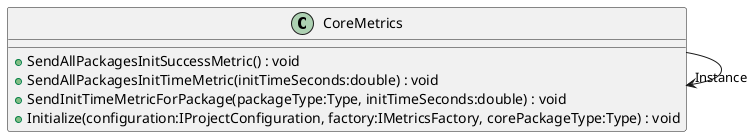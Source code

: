 @startuml
class CoreMetrics {
    + SendAllPackagesInitSuccessMetric() : void
    + SendAllPackagesInitTimeMetric(initTimeSeconds:double) : void
    + SendInitTimeMetricForPackage(packageType:Type, initTimeSeconds:double) : void
    + Initialize(configuration:IProjectConfiguration, factory:IMetricsFactory, corePackageType:Type) : void
}
CoreMetrics --> "Instance" CoreMetrics
@enduml
